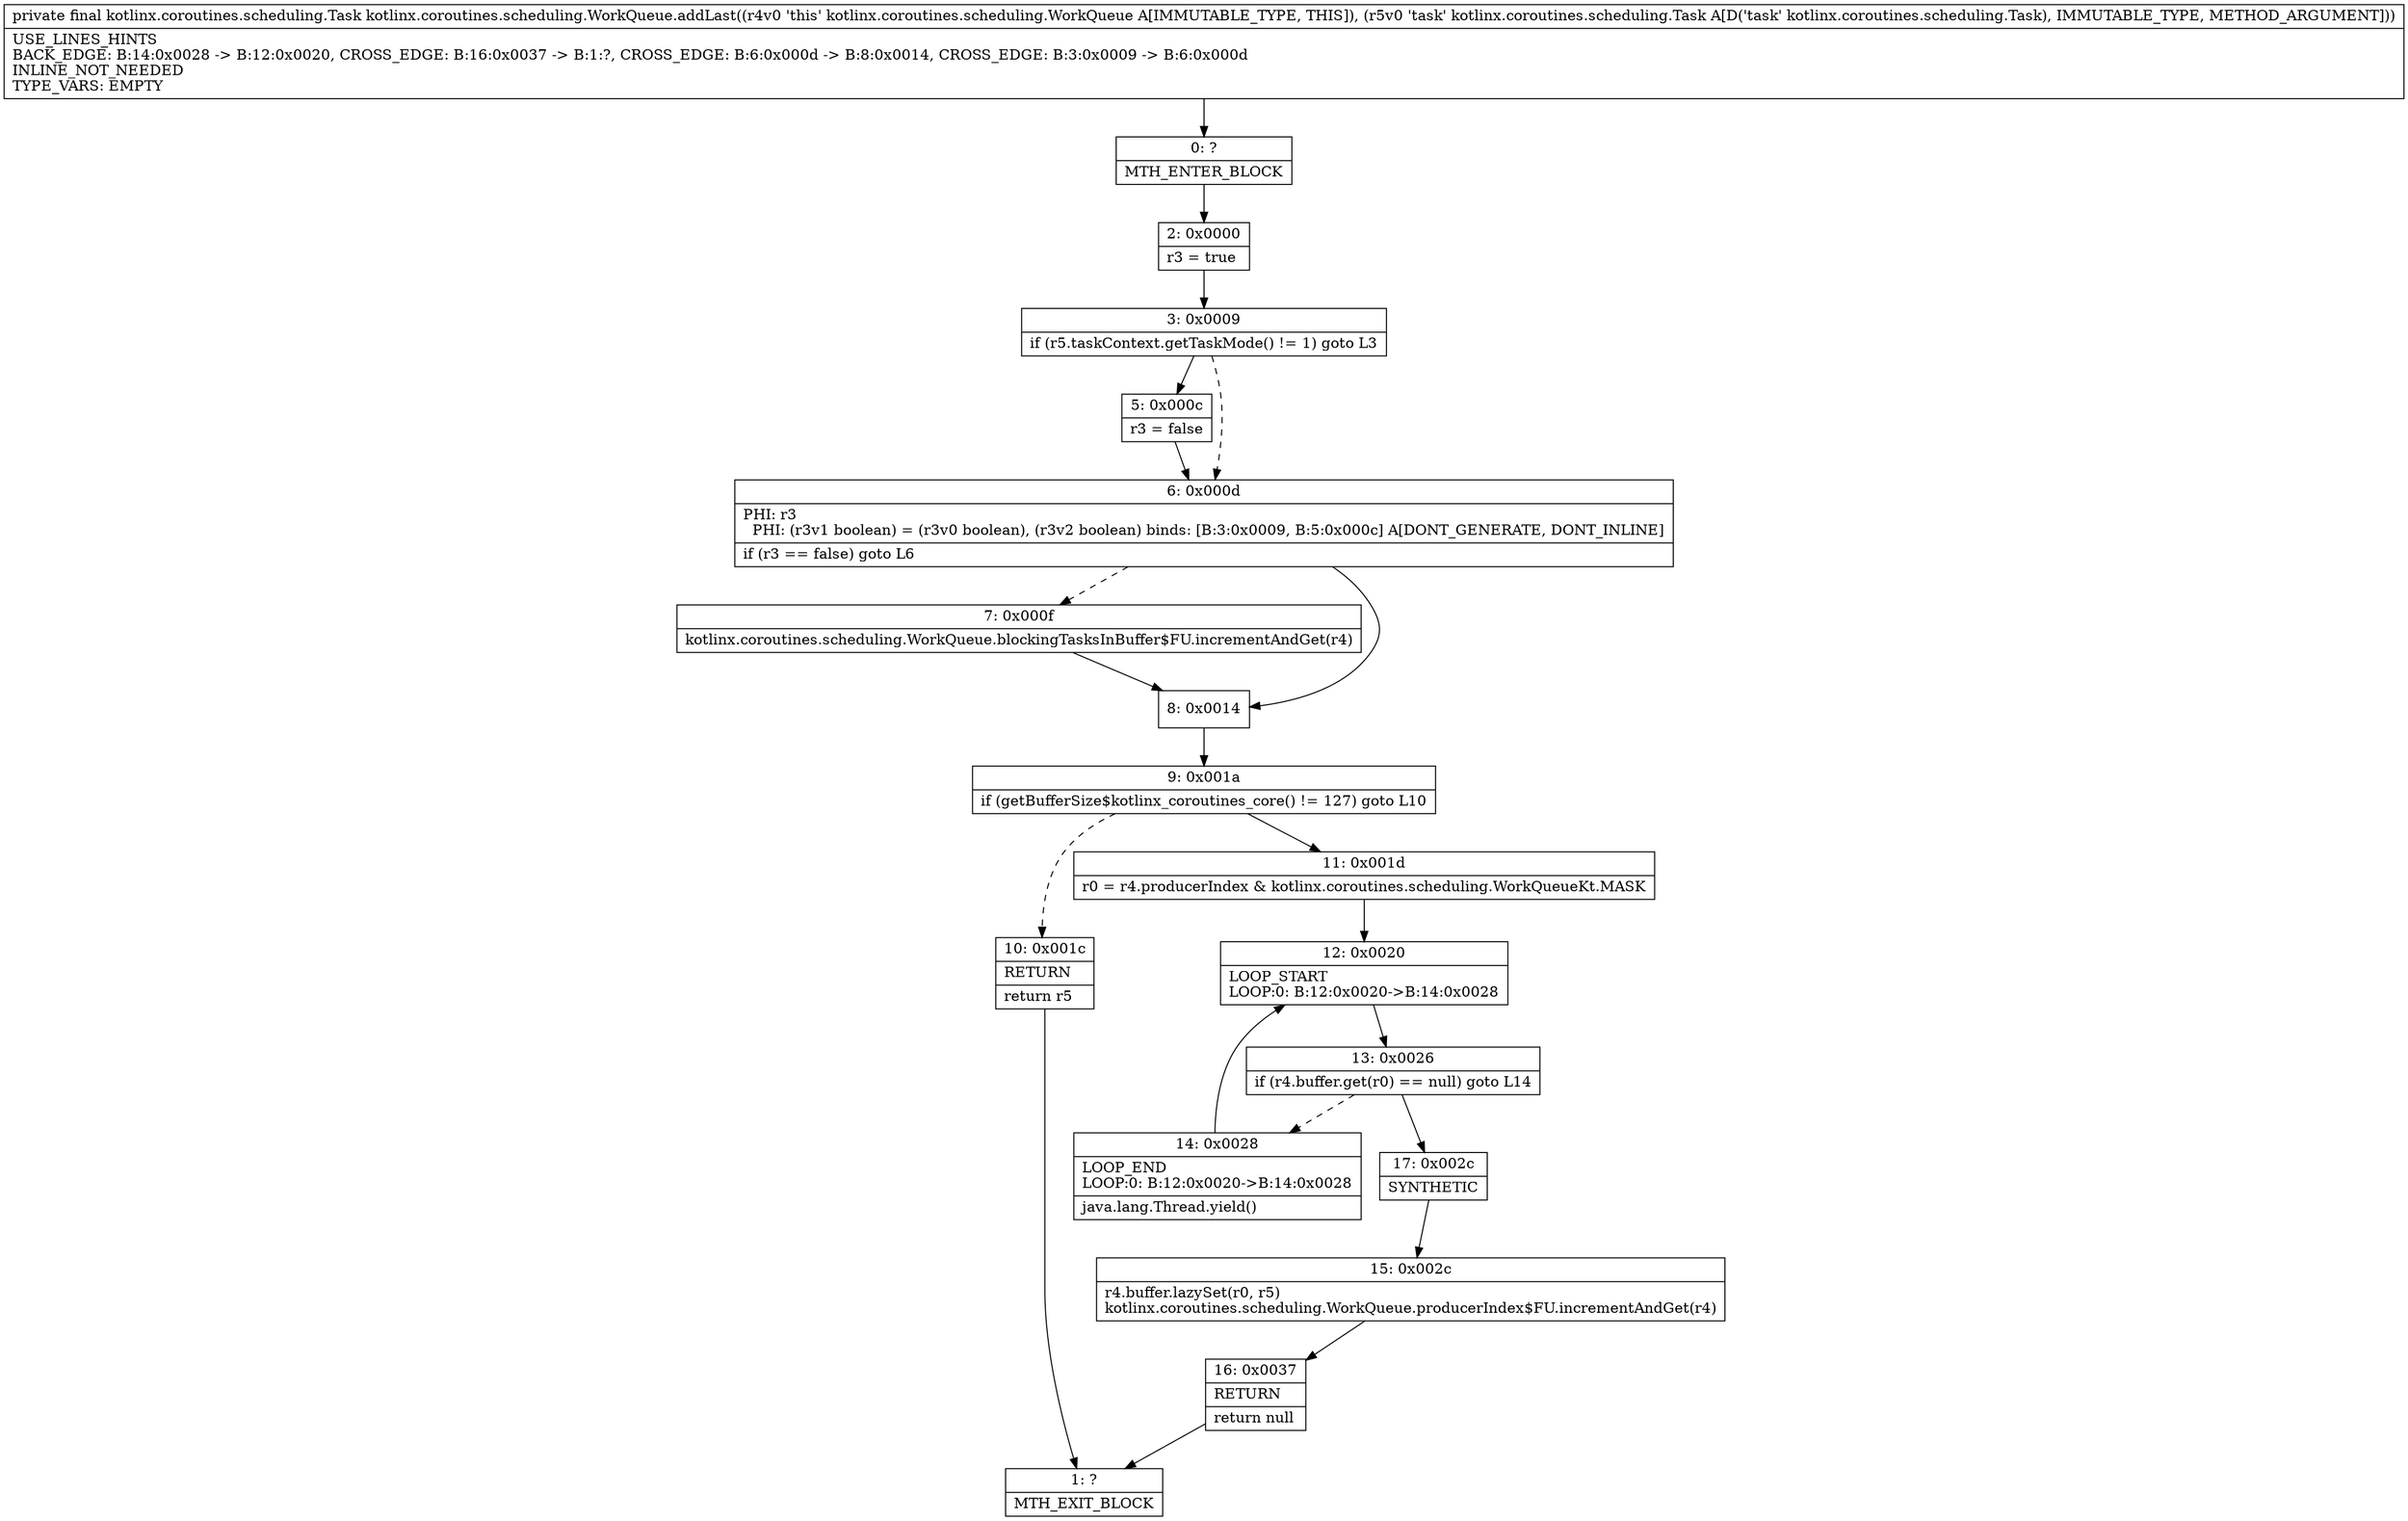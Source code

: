 digraph "CFG forkotlinx.coroutines.scheduling.WorkQueue.addLast(Lkotlinx\/coroutines\/scheduling\/Task;)Lkotlinx\/coroutines\/scheduling\/Task;" {
Node_0 [shape=record,label="{0\:\ ?|MTH_ENTER_BLOCK\l}"];
Node_2 [shape=record,label="{2\:\ 0x0000|r3 = true\l}"];
Node_3 [shape=record,label="{3\:\ 0x0009|if (r5.taskContext.getTaskMode() != 1) goto L3\l}"];
Node_5 [shape=record,label="{5\:\ 0x000c|r3 = false\l}"];
Node_6 [shape=record,label="{6\:\ 0x000d|PHI: r3 \l  PHI: (r3v1 boolean) = (r3v0 boolean), (r3v2 boolean) binds: [B:3:0x0009, B:5:0x000c] A[DONT_GENERATE, DONT_INLINE]\l|if (r3 == false) goto L6\l}"];
Node_7 [shape=record,label="{7\:\ 0x000f|kotlinx.coroutines.scheduling.WorkQueue.blockingTasksInBuffer$FU.incrementAndGet(r4)\l}"];
Node_8 [shape=record,label="{8\:\ 0x0014}"];
Node_9 [shape=record,label="{9\:\ 0x001a|if (getBufferSize$kotlinx_coroutines_core() != 127) goto L10\l}"];
Node_10 [shape=record,label="{10\:\ 0x001c|RETURN\l|return r5\l}"];
Node_1 [shape=record,label="{1\:\ ?|MTH_EXIT_BLOCK\l}"];
Node_11 [shape=record,label="{11\:\ 0x001d|r0 = r4.producerIndex & kotlinx.coroutines.scheduling.WorkQueueKt.MASK\l}"];
Node_12 [shape=record,label="{12\:\ 0x0020|LOOP_START\lLOOP:0: B:12:0x0020\-\>B:14:0x0028\l}"];
Node_13 [shape=record,label="{13\:\ 0x0026|if (r4.buffer.get(r0) == null) goto L14\l}"];
Node_14 [shape=record,label="{14\:\ 0x0028|LOOP_END\lLOOP:0: B:12:0x0020\-\>B:14:0x0028\l|java.lang.Thread.yield()\l}"];
Node_17 [shape=record,label="{17\:\ 0x002c|SYNTHETIC\l}"];
Node_15 [shape=record,label="{15\:\ 0x002c|r4.buffer.lazySet(r0, r5)\lkotlinx.coroutines.scheduling.WorkQueue.producerIndex$FU.incrementAndGet(r4)\l}"];
Node_16 [shape=record,label="{16\:\ 0x0037|RETURN\l|return null\l}"];
MethodNode[shape=record,label="{private final kotlinx.coroutines.scheduling.Task kotlinx.coroutines.scheduling.WorkQueue.addLast((r4v0 'this' kotlinx.coroutines.scheduling.WorkQueue A[IMMUTABLE_TYPE, THIS]), (r5v0 'task' kotlinx.coroutines.scheduling.Task A[D('task' kotlinx.coroutines.scheduling.Task), IMMUTABLE_TYPE, METHOD_ARGUMENT]))  | USE_LINES_HINTS\lBACK_EDGE: B:14:0x0028 \-\> B:12:0x0020, CROSS_EDGE: B:16:0x0037 \-\> B:1:?, CROSS_EDGE: B:6:0x000d \-\> B:8:0x0014, CROSS_EDGE: B:3:0x0009 \-\> B:6:0x000d\lINLINE_NOT_NEEDED\lTYPE_VARS: EMPTY\l}"];
MethodNode -> Node_0;Node_0 -> Node_2;
Node_2 -> Node_3;
Node_3 -> Node_5;
Node_3 -> Node_6[style=dashed];
Node_5 -> Node_6;
Node_6 -> Node_7[style=dashed];
Node_6 -> Node_8;
Node_7 -> Node_8;
Node_8 -> Node_9;
Node_9 -> Node_10[style=dashed];
Node_9 -> Node_11;
Node_10 -> Node_1;
Node_11 -> Node_12;
Node_12 -> Node_13;
Node_13 -> Node_14[style=dashed];
Node_13 -> Node_17;
Node_14 -> Node_12;
Node_17 -> Node_15;
Node_15 -> Node_16;
Node_16 -> Node_1;
}

